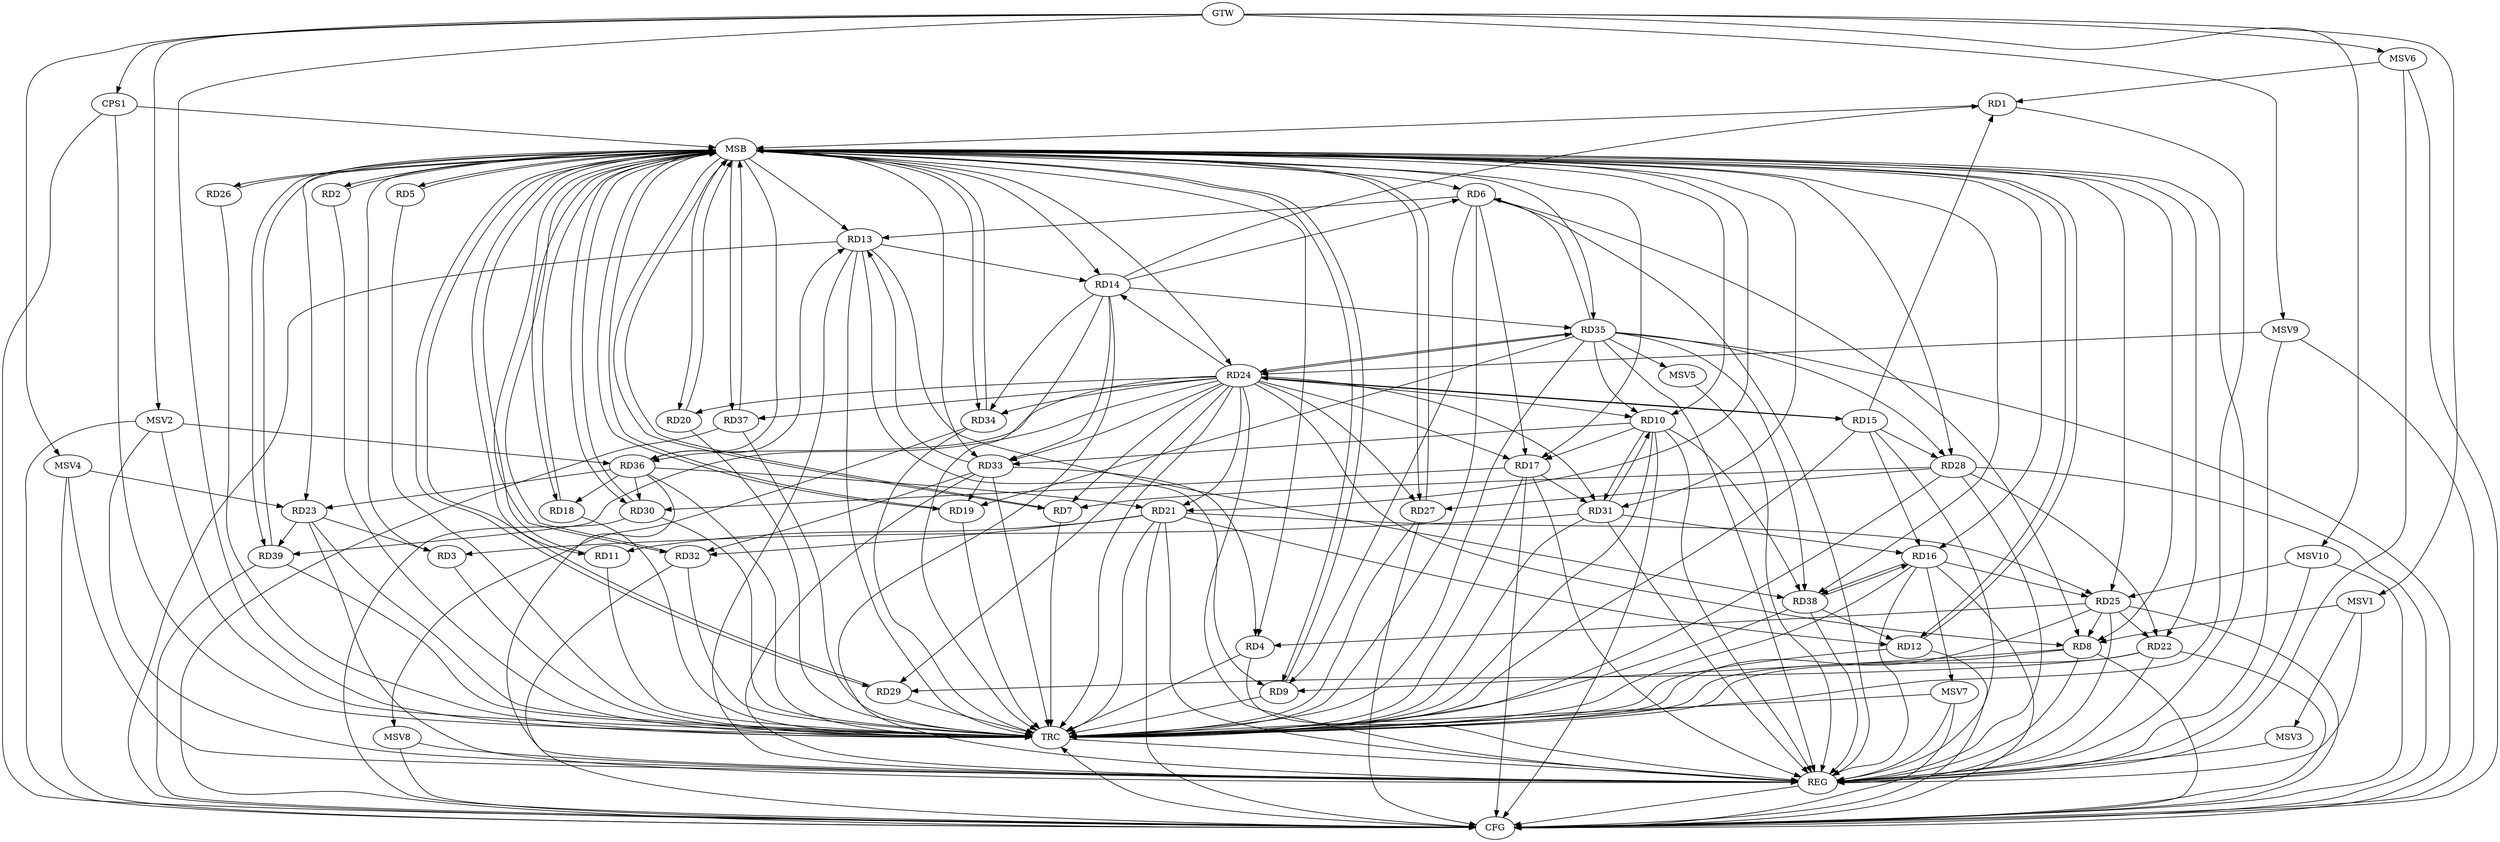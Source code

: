 strict digraph G {
  RD1 [ label="RD1" ];
  RD2 [ label="RD2" ];
  RD3 [ label="RD3" ];
  RD4 [ label="RD4" ];
  RD5 [ label="RD5" ];
  RD6 [ label="RD6" ];
  RD7 [ label="RD7" ];
  RD8 [ label="RD8" ];
  RD9 [ label="RD9" ];
  RD10 [ label="RD10" ];
  RD11 [ label="RD11" ];
  RD12 [ label="RD12" ];
  RD13 [ label="RD13" ];
  RD14 [ label="RD14" ];
  RD15 [ label="RD15" ];
  RD16 [ label="RD16" ];
  RD17 [ label="RD17" ];
  RD18 [ label="RD18" ];
  RD19 [ label="RD19" ];
  RD20 [ label="RD20" ];
  RD21 [ label="RD21" ];
  RD22 [ label="RD22" ];
  RD23 [ label="RD23" ];
  RD24 [ label="RD24" ];
  RD25 [ label="RD25" ];
  RD26 [ label="RD26" ];
  RD27 [ label="RD27" ];
  RD28 [ label="RD28" ];
  RD29 [ label="RD29" ];
  RD30 [ label="RD30" ];
  RD31 [ label="RD31" ];
  RD32 [ label="RD32" ];
  RD33 [ label="RD33" ];
  RD34 [ label="RD34" ];
  RD35 [ label="RD35" ];
  RD36 [ label="RD36" ];
  RD37 [ label="RD37" ];
  RD38 [ label="RD38" ];
  RD39 [ label="RD39" ];
  CPS1 [ label="CPS1" ];
  GTW [ label="GTW" ];
  REG [ label="REG" ];
  MSB [ label="MSB" ];
  CFG [ label="CFG" ];
  TRC [ label="TRC" ];
  MSV1 [ label="MSV1" ];
  MSV2 [ label="MSV2" ];
  MSV3 [ label="MSV3" ];
  MSV4 [ label="MSV4" ];
  MSV5 [ label="MSV5" ];
  MSV6 [ label="MSV6" ];
  MSV7 [ label="MSV7" ];
  MSV8 [ label="MSV8" ];
  MSV9 [ label="MSV9" ];
  MSV10 [ label="MSV10" ];
  RD14 -> RD1;
  RD15 -> RD1;
  RD23 -> RD3;
  RD31 -> RD3;
  RD25 -> RD4;
  RD33 -> RD4;
  RD6 -> RD8;
  RD6 -> RD9;
  RD6 -> RD13;
  RD14 -> RD6;
  RD6 -> RD17;
  RD35 -> RD6;
  RD28 -> RD7;
  RD8 -> RD9;
  RD24 -> RD8;
  RD25 -> RD8;
  RD13 -> RD9;
  RD10 -> RD17;
  RD24 -> RD10;
  RD10 -> RD31;
  RD31 -> RD10;
  RD10 -> RD33;
  RD35 -> RD10;
  RD10 -> RD38;
  RD21 -> RD11;
  RD21 -> RD12;
  RD38 -> RD12;
  RD13 -> RD14;
  RD33 -> RD13;
  RD36 -> RD13;
  RD13 -> RD38;
  RD24 -> RD14;
  RD14 -> RD33;
  RD14 -> RD34;
  RD14 -> RD35;
  RD15 -> RD16;
  RD15 -> RD24;
  RD15 -> RD28;
  RD16 -> RD25;
  RD31 -> RD16;
  RD16 -> RD38;
  RD38 -> RD16;
  RD17 -> RD30;
  RD17 -> RD31;
  RD36 -> RD18;
  RD33 -> RD19;
  RD35 -> RD19;
  RD24 -> RD21;
  RD21 -> RD25;
  RD21 -> RD32;
  RD36 -> RD21;
  RD25 -> RD22;
  RD28 -> RD22;
  RD22 -> RD29;
  RD36 -> RD23;
  RD23 -> RD39;
  RD24 -> RD27;
  RD24 -> RD35;
  RD35 -> RD24;
  RD24 -> RD39;
  RD28 -> RD27;
  RD35 -> RD28;
  RD36 -> RD30;
  RD33 -> RD32;
  RD35 -> RD38;
  GTW -> CPS1;
  RD4 -> REG;
  RD6 -> REG;
  RD8 -> REG;
  RD10 -> REG;
  RD13 -> REG;
  RD14 -> REG;
  RD15 -> REG;
  RD16 -> REG;
  RD17 -> REG;
  RD21 -> REG;
  RD22 -> REG;
  RD23 -> REG;
  RD24 -> REG;
  RD25 -> REG;
  RD28 -> REG;
  RD31 -> REG;
  RD33 -> REG;
  RD35 -> REG;
  RD36 -> REG;
  RD38 -> REG;
  RD1 -> MSB;
  MSB -> RD2;
  MSB -> RD23;
  MSB -> RD24;
  MSB -> RD29;
  MSB -> REG;
  RD2 -> MSB;
  MSB -> RD8;
  MSB -> RD20;
  MSB -> RD39;
  RD3 -> MSB;
  MSB -> RD7;
  MSB -> RD10;
  MSB -> RD17;
  MSB -> RD19;
  MSB -> RD30;
  MSB -> RD32;
  RD5 -> MSB;
  RD7 -> MSB;
  MSB -> RD18;
  MSB -> RD25;
  RD9 -> MSB;
  MSB -> RD26;
  MSB -> RD27;
  RD11 -> MSB;
  MSB -> RD9;
  MSB -> RD12;
  MSB -> RD14;
  MSB -> RD16;
  MSB -> RD22;
  MSB -> RD37;
  RD12 -> MSB;
  MSB -> RD33;
  MSB -> RD35;
  RD18 -> MSB;
  RD19 -> MSB;
  MSB -> RD11;
  MSB -> RD36;
  RD20 -> MSB;
  MSB -> RD4;
  RD26 -> MSB;
  MSB -> RD5;
  MSB -> RD28;
  RD27 -> MSB;
  MSB -> RD38;
  RD29 -> MSB;
  MSB -> RD34;
  RD30 -> MSB;
  RD32 -> MSB;
  MSB -> RD31;
  RD34 -> MSB;
  RD37 -> MSB;
  RD39 -> MSB;
  MSB -> RD6;
  CPS1 -> MSB;
  MSB -> RD13;
  MSB -> RD21;
  RD35 -> CFG;
  RD12 -> CFG;
  CPS1 -> CFG;
  RD32 -> CFG;
  RD37 -> CFG;
  RD28 -> CFG;
  RD39 -> CFG;
  RD13 -> CFG;
  RD16 -> CFG;
  RD8 -> CFG;
  RD27 -> CFG;
  RD25 -> CFG;
  RD30 -> CFG;
  RD10 -> CFG;
  RD21 -> CFG;
  RD22 -> CFG;
  RD17 -> CFG;
  REG -> CFG;
  RD1 -> TRC;
  RD2 -> TRC;
  RD3 -> TRC;
  RD4 -> TRC;
  RD5 -> TRC;
  RD6 -> TRC;
  RD7 -> TRC;
  RD8 -> TRC;
  RD9 -> TRC;
  RD10 -> TRC;
  RD11 -> TRC;
  RD12 -> TRC;
  RD13 -> TRC;
  RD14 -> TRC;
  RD15 -> TRC;
  RD16 -> TRC;
  RD17 -> TRC;
  RD18 -> TRC;
  RD19 -> TRC;
  RD20 -> TRC;
  RD21 -> TRC;
  RD22 -> TRC;
  RD23 -> TRC;
  RD24 -> TRC;
  RD25 -> TRC;
  RD26 -> TRC;
  RD27 -> TRC;
  RD28 -> TRC;
  RD29 -> TRC;
  RD30 -> TRC;
  RD31 -> TRC;
  RD32 -> TRC;
  RD33 -> TRC;
  RD34 -> TRC;
  RD35 -> TRC;
  RD36 -> TRC;
  RD37 -> TRC;
  RD38 -> TRC;
  RD39 -> TRC;
  CPS1 -> TRC;
  GTW -> TRC;
  CFG -> TRC;
  TRC -> REG;
  RD24 -> RD17;
  RD24 -> RD37;
  RD24 -> RD29;
  RD24 -> RD36;
  RD24 -> RD15;
  RD24 -> RD31;
  RD24 -> RD20;
  RD24 -> RD34;
  RD24 -> RD33;
  RD24 -> RD7;
  MSV1 -> RD8;
  GTW -> MSV1;
  MSV1 -> REG;
  MSV2 -> RD36;
  GTW -> MSV2;
  MSV2 -> REG;
  MSV2 -> TRC;
  MSV2 -> CFG;
  MSV1 -> MSV3;
  MSV3 -> REG;
  MSV4 -> RD23;
  GTW -> MSV4;
  MSV4 -> REG;
  MSV4 -> CFG;
  RD35 -> MSV5;
  MSV5 -> REG;
  MSV6 -> RD1;
  GTW -> MSV6;
  MSV6 -> REG;
  MSV6 -> CFG;
  RD16 -> MSV7;
  MSV7 -> REG;
  MSV7 -> TRC;
  MSV7 -> CFG;
  RD34 -> MSV8;
  MSV8 -> REG;
  MSV8 -> CFG;
  MSV9 -> RD24;
  GTW -> MSV9;
  MSV9 -> REG;
  MSV9 -> CFG;
  MSV10 -> RD25;
  GTW -> MSV10;
  MSV10 -> REG;
  MSV10 -> CFG;
}
